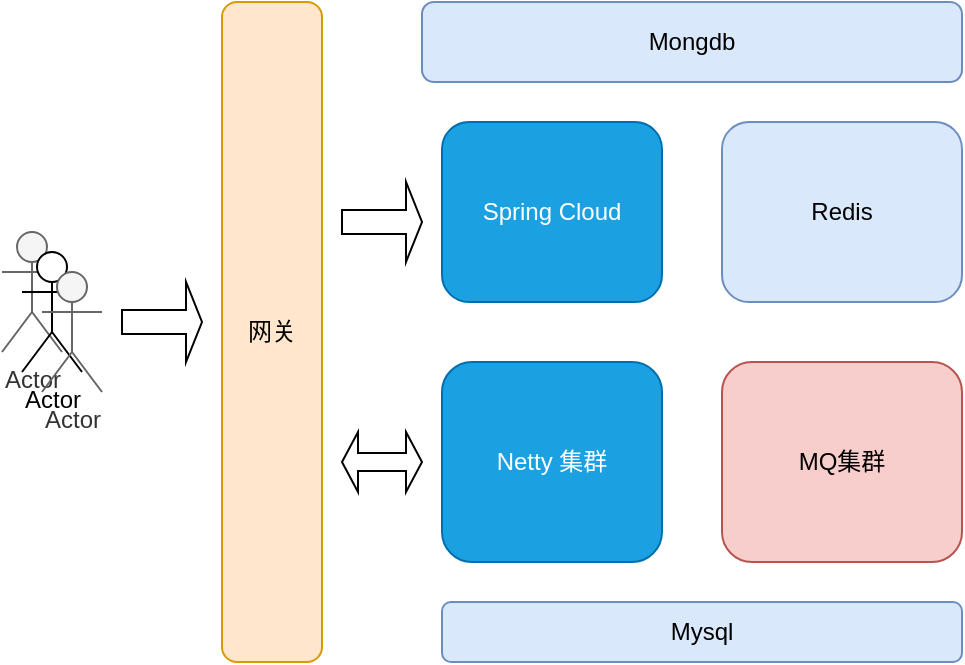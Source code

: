 <mxfile version="16.5.1" type="device" pages="2"><diagram id="uDFIPn71HQ9B4UepflwY" name="网络拓扑图"><mxGraphModel dx="868" dy="553" grid="1" gridSize="10" guides="1" tooltips="1" connect="1" arrows="1" fold="1" page="1" pageScale="1" pageWidth="827" pageHeight="1169" math="0" shadow="0"><root><mxCell id="0"/><mxCell id="1" parent="0"/><mxCell id="_b_olgqCbuyG3JLpV1j2-1" value="Actor" style="shape=umlActor;verticalLabelPosition=bottom;verticalAlign=top;html=1;outlineConnect=0;fillColor=#f5f5f5;fontColor=#333333;strokeColor=#666666;" parent="1" vertex="1"><mxGeometry x="70" y="175" width="30" height="60" as="geometry"/></mxCell><mxCell id="_b_olgqCbuyG3JLpV1j2-2" value="网关" style="rounded=1;whiteSpace=wrap;html=1;fillColor=#ffe6cc;strokeColor=#d79b00;" parent="1" vertex="1"><mxGeometry x="180" y="60" width="50" height="330" as="geometry"/></mxCell><mxCell id="_b_olgqCbuyG3JLpV1j2-3" value="Actor" style="shape=umlActor;verticalLabelPosition=bottom;verticalAlign=top;html=1;outlineConnect=0;" parent="1" vertex="1"><mxGeometry x="80" y="185" width="30" height="60" as="geometry"/></mxCell><mxCell id="_b_olgqCbuyG3JLpV1j2-4" value="Actor" style="shape=umlActor;verticalLabelPosition=bottom;verticalAlign=top;html=1;outlineConnect=0;fillColor=#f5f5f5;fontColor=#333333;strokeColor=#666666;" parent="1" vertex="1"><mxGeometry x="90" y="195" width="30" height="60" as="geometry"/></mxCell><mxCell id="_b_olgqCbuyG3JLpV1j2-5" value="" style="shape=singleArrow;whiteSpace=wrap;html=1;" parent="1" vertex="1"><mxGeometry x="130" y="200" width="40" height="40" as="geometry"/></mxCell><mxCell id="_b_olgqCbuyG3JLpV1j2-6" value="Spring Cloud" style="rounded=1;whiteSpace=wrap;html=1;fillColor=#1ba1e2;fontColor=#ffffff;strokeColor=#006EAF;" parent="1" vertex="1"><mxGeometry x="290" y="120" width="110" height="90" as="geometry"/></mxCell><mxCell id="_b_olgqCbuyG3JLpV1j2-7" value="" style="shape=singleArrow;whiteSpace=wrap;html=1;" parent="1" vertex="1"><mxGeometry x="240" y="150" width="40" height="40" as="geometry"/></mxCell><mxCell id="_b_olgqCbuyG3JLpV1j2-8" value="Mysql" style="rounded=1;whiteSpace=wrap;html=1;fillColor=#dae8fc;strokeColor=#6c8ebf;" parent="1" vertex="1"><mxGeometry x="290" y="360" width="260" height="30" as="geometry"/></mxCell><mxCell id="_b_olgqCbuyG3JLpV1j2-9" value="Redis" style="rounded=1;whiteSpace=wrap;html=1;fillColor=#dae8fc;strokeColor=#6c8ebf;" parent="1" vertex="1"><mxGeometry x="430" y="120" width="120" height="90" as="geometry"/></mxCell><mxCell id="_b_olgqCbuyG3JLpV1j2-12" value="Mongdb" style="rounded=1;whiteSpace=wrap;html=1;fillColor=#dae8fc;strokeColor=#6c8ebf;" parent="1" vertex="1"><mxGeometry x="280" y="60" width="270" height="40" as="geometry"/></mxCell><mxCell id="_b_olgqCbuyG3JLpV1j2-14" value="Netty 集群" style="rounded=1;whiteSpace=wrap;html=1;fillColor=#1ba1e2;fontColor=#ffffff;strokeColor=#006EAF;" parent="1" vertex="1"><mxGeometry x="290" y="240" width="110" height="100" as="geometry"/></mxCell><mxCell id="_b_olgqCbuyG3JLpV1j2-15" value="MQ集群" style="rounded=1;whiteSpace=wrap;html=1;fillColor=#f8cecc;strokeColor=#b85450;" parent="1" vertex="1"><mxGeometry x="430" y="240" width="120" height="100" as="geometry"/></mxCell><mxCell id="_b_olgqCbuyG3JLpV1j2-17" value="" style="shape=doubleArrow;whiteSpace=wrap;html=1;" parent="1" vertex="1"><mxGeometry x="240" y="275" width="40" height="30" as="geometry"/></mxCell></root></mxGraphModel></diagram><diagram id="1TeumujRlZtgvQDmHjJ7" name="发送消息流程"><mxGraphModel dx="868" dy="553" grid="1" gridSize="10" guides="1" tooltips="1" connect="1" arrows="1" fold="1" page="1" pageScale="1" pageWidth="827" pageHeight="1169" math="0" shadow="0"><root><mxCell id="qF8yOx6RsDMGguwexlkj-0"/><mxCell id="qF8yOx6RsDMGguwexlkj-1" parent="qF8yOx6RsDMGguwexlkj-0"/><mxCell id="qF8yOx6RsDMGguwexlkj-10" value="" style="edgeStyle=orthogonalEdgeStyle;rounded=0;orthogonalLoop=1;jettySize=auto;html=1;entryX=0;entryY=0.5;entryDx=0;entryDy=0;" parent="qF8yOx6RsDMGguwexlkj-1" source="qF8yOx6RsDMGguwexlkj-8" target="qF8yOx6RsDMGguwexlkj-9" edge="1"><mxGeometry relative="1" as="geometry"/></mxCell><mxCell id="qF8yOx6RsDMGguwexlkj-20" style="edgeStyle=orthogonalEdgeStyle;rounded=0;orthogonalLoop=1;jettySize=auto;html=1;entryX=0;entryY=0.5;entryDx=0;entryDy=0;" parent="qF8yOx6RsDMGguwexlkj-1" source="qF8yOx6RsDMGguwexlkj-8" target="qF8yOx6RsDMGguwexlkj-16" edge="1"><mxGeometry relative="1" as="geometry"/></mxCell><mxCell id="qF8yOx6RsDMGguwexlkj-8" value="Actor" style="shape=umlActor;verticalLabelPosition=bottom;verticalAlign=top;html=1;outlineConnect=0;" parent="qF8yOx6RsDMGguwexlkj-1" vertex="1"><mxGeometry x="150" y="200" width="30" height="60" as="geometry"/></mxCell><mxCell id="qF8yOx6RsDMGguwexlkj-12" value="" style="edgeStyle=orthogonalEdgeStyle;rounded=0;orthogonalLoop=1;jettySize=auto;html=1;" parent="qF8yOx6RsDMGguwexlkj-1" source="qF8yOx6RsDMGguwexlkj-9" target="qF8yOx6RsDMGguwexlkj-11" edge="1"><mxGeometry relative="1" as="geometry"/></mxCell><mxCell id="qF8yOx6RsDMGguwexlkj-9" value="验证、登陆" style="rounded=0;whiteSpace=wrap;html=1;" parent="qF8yOx6RsDMGguwexlkj-1" vertex="1"><mxGeometry x="270" y="142" width="80" height="40" as="geometry"/></mxCell><mxCell id="qF8yOx6RsDMGguwexlkj-31" style="edgeStyle=orthogonalEdgeStyle;rounded=0;orthogonalLoop=1;jettySize=auto;html=1;entryX=0;entryY=0.5;entryDx=0;entryDy=0;" parent="qF8yOx6RsDMGguwexlkj-1" source="qF8yOx6RsDMGguwexlkj-11" target="qF8yOx6RsDMGguwexlkj-13" edge="1"><mxGeometry relative="1" as="geometry"/></mxCell><mxCell id="qF8yOx6RsDMGguwexlkj-33" style="edgeStyle=orthogonalEdgeStyle;rounded=0;orthogonalLoop=1;jettySize=auto;html=1;" parent="qF8yOx6RsDMGguwexlkj-1" source="qF8yOx6RsDMGguwexlkj-11" target="qF8yOx6RsDMGguwexlkj-32" edge="1"><mxGeometry relative="1" as="geometry"/></mxCell><mxCell id="qF8yOx6RsDMGguwexlkj-11" value="获取得到Netty服务器" style="rounded=0;whiteSpace=wrap;html=1;" parent="qF8yOx6RsDMGguwexlkj-1" vertex="1"><mxGeometry x="404" y="142" width="80" height="40" as="geometry"/></mxCell><mxCell id="qF8yOx6RsDMGguwexlkj-13" value="链接Netty服务器，开始聊天" style="rounded=0;whiteSpace=wrap;html=1;" parent="qF8yOx6RsDMGguwexlkj-1" vertex="1"><mxGeometry x="560" y="112" width="80" height="40" as="geometry"/></mxCell><mxCell id="qF8yOx6RsDMGguwexlkj-15" value="" style="edgeStyle=orthogonalEdgeStyle;rounded=0;orthogonalLoop=1;jettySize=auto;html=1;" parent="qF8yOx6RsDMGguwexlkj-1" source="qF8yOx6RsDMGguwexlkj-16" target="qF8yOx6RsDMGguwexlkj-18" edge="1"><mxGeometry relative="1" as="geometry"/></mxCell><mxCell id="qF8yOx6RsDMGguwexlkj-16" value="发送消息给朋友" style="rounded=0;whiteSpace=wrap;html=1;" parent="qF8yOx6RsDMGguwexlkj-1" vertex="1"><mxGeometry x="270" y="275" width="80" height="40" as="geometry"/></mxCell><mxCell id="qF8yOx6RsDMGguwexlkj-17" value="" style="edgeStyle=orthogonalEdgeStyle;rounded=0;orthogonalLoop=1;jettySize=auto;html=1;" parent="qF8yOx6RsDMGguwexlkj-1" source="qF8yOx6RsDMGguwexlkj-18" target="qF8yOx6RsDMGguwexlkj-19" edge="1"><mxGeometry relative="1" as="geometry"/></mxCell><mxCell id="qF8yOx6RsDMGguwexlkj-18" value="获取朋友所在的Netty服务器地址" style="rounded=0;whiteSpace=wrap;html=1;" parent="qF8yOx6RsDMGguwexlkj-1" vertex="1"><mxGeometry x="404" y="275" width="80" height="40" as="geometry"/></mxCell><mxCell id="qF8yOx6RsDMGguwexlkj-24" value="" style="edgeStyle=orthogonalEdgeStyle;rounded=0;orthogonalLoop=1;jettySize=auto;html=1;" parent="qF8yOx6RsDMGguwexlkj-1" source="qF8yOx6RsDMGguwexlkj-19" target="qF8yOx6RsDMGguwexlkj-23" edge="1"><mxGeometry relative="1" as="geometry"/></mxCell><mxCell id="qF8yOx6RsDMGguwexlkj-19" value="消息发送到代理netty服务" style="rounded=0;whiteSpace=wrap;html=1;" parent="qF8yOx6RsDMGguwexlkj-1" vertex="1"><mxGeometry x="530" y="275" width="80" height="40" as="geometry"/></mxCell><mxCell id="qF8yOx6RsDMGguwexlkj-26" value="" style="edgeStyle=orthogonalEdgeStyle;rounded=0;orthogonalLoop=1;jettySize=auto;html=1;" parent="qF8yOx6RsDMGguwexlkj-1" source="qF8yOx6RsDMGguwexlkj-23" target="qF8yOx6RsDMGguwexlkj-25" edge="1"><mxGeometry relative="1" as="geometry"/></mxCell><mxCell id="qF8yOx6RsDMGguwexlkj-30" value="" style="edgeStyle=orthogonalEdgeStyle;rounded=0;orthogonalLoop=1;jettySize=auto;html=1;" parent="qF8yOx6RsDMGguwexlkj-1" source="qF8yOx6RsDMGguwexlkj-23" target="qF8yOx6RsDMGguwexlkj-29" edge="1"><mxGeometry relative="1" as="geometry"/></mxCell><mxCell id="qF8yOx6RsDMGguwexlkj-23" value="用户是否在线" style="rhombus;whiteSpace=wrap;html=1;" parent="qF8yOx6RsDMGguwexlkj-1" vertex="1"><mxGeometry x="530" y="355" width="80" height="70" as="geometry"/></mxCell><mxCell id="qF8yOx6RsDMGguwexlkj-25" value="直接推送给朋友" style="whiteSpace=wrap;html=1;" parent="qF8yOx6RsDMGguwexlkj-1" vertex="1"><mxGeometry x="660" y="367.5" width="80" height="45" as="geometry"/></mxCell><mxCell id="qF8yOx6RsDMGguwexlkj-27" value="是" style="text;html=1;strokeColor=none;fillColor=none;align=center;verticalAlign=middle;whiteSpace=wrap;rounded=0;" parent="qF8yOx6RsDMGguwexlkj-1" vertex="1"><mxGeometry x="600" y="367.5" width="60" height="30" as="geometry"/></mxCell><mxCell id="qF8yOx6RsDMGguwexlkj-29" value="保存到Mongdb，等到上线推送离线消息" style="whiteSpace=wrap;html=1;" parent="qF8yOx6RsDMGguwexlkj-1" vertex="1"><mxGeometry x="370" y="368.75" width="114" height="42.5" as="geometry"/></mxCell><mxCell id="qF8yOx6RsDMGguwexlkj-32" value="开始接收离线消息" style="rounded=0;whiteSpace=wrap;html=1;" parent="qF8yOx6RsDMGguwexlkj-1" vertex="1"><mxGeometry x="560" y="172" width="80" height="40" as="geometry"/></mxCell><mxCell id="qF8yOx6RsDMGguwexlkj-34" value="否" style="text;html=1;strokeColor=none;fillColor=none;align=center;verticalAlign=middle;whiteSpace=wrap;rounded=0;" parent="qF8yOx6RsDMGguwexlkj-1" vertex="1"><mxGeometry x="484" y="367.5" width="60" height="30" as="geometry"/></mxCell></root></mxGraphModel></diagram></mxfile>